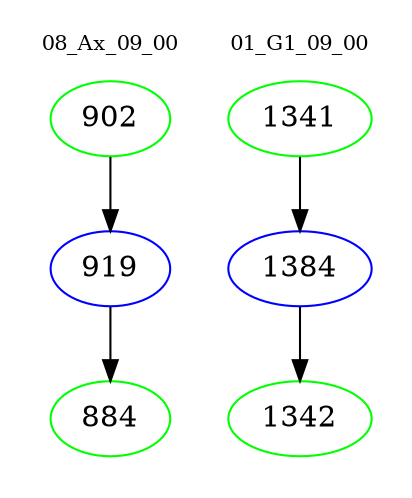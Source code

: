 digraph{
subgraph cluster_0 {
color = white
label = "08_Ax_09_00";
fontsize=10;
T0_902 [label="902", color="green"]
T0_902 -> T0_919 [color="black"]
T0_919 [label="919", color="blue"]
T0_919 -> T0_884 [color="black"]
T0_884 [label="884", color="green"]
}
subgraph cluster_1 {
color = white
label = "01_G1_09_00";
fontsize=10;
T1_1341 [label="1341", color="green"]
T1_1341 -> T1_1384 [color="black"]
T1_1384 [label="1384", color="blue"]
T1_1384 -> T1_1342 [color="black"]
T1_1342 [label="1342", color="green"]
}
}
